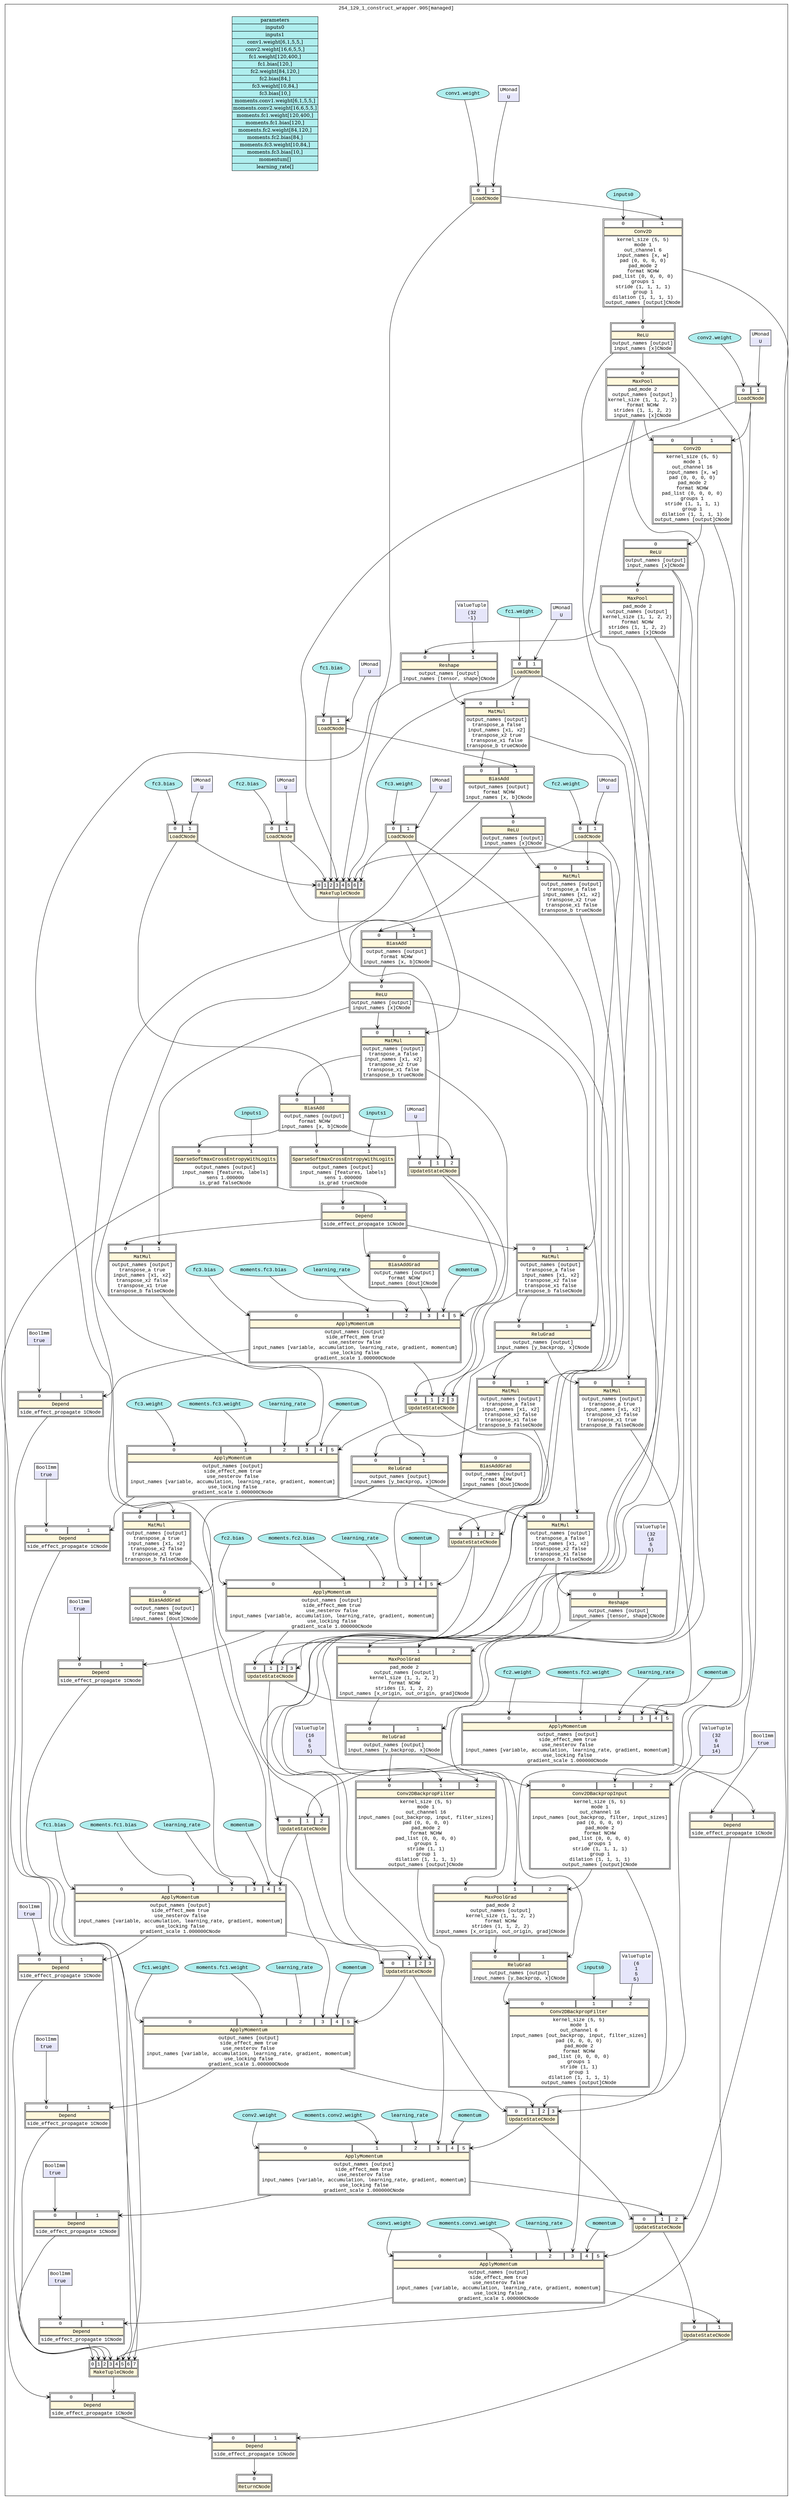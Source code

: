 digraph mindspore {
compound=true
subgraph cluster_0x15996e20620{
id=cluster_0x15996e20620
label="254_129_1_construct_wrapper.905[managed]"
fontname="Courier New"
node0x159970de9b0_0[fontname="Courier New",shape=plaintext,label=<<table port='core'>
<tr><td port='0'>0</td></tr>
<tr><td colspan='1' bgcolor='cornsilk'>ReturnCNode</td></tr>
</table>>,]
node0x159970e1470_0[fontname="Courier New",shape=plaintext,label=<<table port='core'>
<tr><td port='0'>0</td><td port='1'>1</td></tr>
<tr><td colspan='2' bgcolor='cornsilk'>Depend</td></tr>
<tr><td colspan='2'>side_effect_propagate 1CNode</td></tr>
</table>>,]
node0x159970e29d0_0[fontname="Courier New",shape=plaintext,label=<<table port='core'>
<tr><td port='0'>0</td><td port='1'>1</td></tr>
<tr><td colspan='2' bgcolor='cornsilk'>UpdateStateCNode</td></tr>
</table>>,]
node0x159970e2770_0[fontname="Courier New",shape=plaintext,label=<<table port='core'>
<tr><td port='0'>0</td><td port='1'>1</td><td port='2'>2</td><td port='3'>3</td><td port='4'>4</td><td port='5'>5</td></tr>
<tr><td colspan='6' bgcolor='cornsilk'>ApplyMomentum</td></tr>
<tr><td colspan='6'>output_names [output]<br/>side_effect_mem true<br/>use_nesterov false<br/>input_names [variable, accumulation, learning_rate, gradient, momentum]<br/>use_locking false<br/>gradient_scale 1.000000CNode</td></tr>
</table>>,]
node0x159970dba30_0[fontname="Courier New",shape=plaintext,label=<<table port='core'>
<tr><td port='0'>0</td><td port='1'>1</td><td port='2'>2</td></tr>
<tr><td colspan='3' bgcolor='cornsilk'>UpdateStateCNode</td></tr>
</table>>,]
node0x159970e6c50_0[fontname="Courier New",shape=plaintext,label=<<table port='core'>
<tr><td port='0'>0</td><td port='1'>1</td></tr>
<tr><td colspan='2' bgcolor='cornsilk'>Conv2D</td></tr>
<tr><td colspan='2'>kernel_size (5, 5)<br/>mode 1<br/>out_channel 6<br/>input_names [x, w]<br/>pad (0, 0, 0, 0)<br/>pad_mode 2<br/>format NCHW<br/>pad_list (0, 0, 0, 0)<br/>groups 1<br/>stride (1, 1, 1, 1)<br/>group 1<br/>dilation (1, 1, 1, 1)<br/>output_names [output]CNode</td></tr>
</table>>,]
node0x159970e3f30_0[fontname="Courier New",shape=plaintext,label=<<table port='core'>
<tr><td port='0'>0</td><td port='1'>1</td></tr>
<tr><td colspan='2' bgcolor='cornsilk'>LoadCNode</td></tr>
</table>>,]
node0x159970dcad0_0[fontname="Courier New",shape=plaintext,label=<<table port='core'>
<tr><td port='0'>0</td><td port='1'>1</td><td port='2'>2</td><td port='3'>3</td><td port='4'>4</td><td port='5'>5</td></tr>
<tr><td colspan='6' bgcolor='cornsilk'>ApplyMomentum</td></tr>
<tr><td colspan='6'>output_names [output]<br/>side_effect_mem true<br/>use_nesterov false<br/>input_names [variable, accumulation, learning_rate, gradient, momentum]<br/>use_locking false<br/>gradient_scale 1.000000CNode</td></tr>
</table>>,]
node0x159970dc3b0_0[fontname="Courier New",shape=plaintext,label=<<table port='core'>
<tr><td port='0'>0</td><td port='1'>1</td><td port='2'>2</td><td port='3'>3</td></tr>
<tr><td colspan='4' bgcolor='cornsilk'>UpdateStateCNode</td></tr>
</table>>,]
node0x159970e7110_0[fontname="Courier New",shape=plaintext,label=<<table port='core'>
<tr><td port='0'>0</td><td port='1'>1</td><td port='2'>2</td></tr>
<tr><td colspan='3' bgcolor='cornsilk'>Conv2DBackpropInput</td></tr>
<tr><td colspan='3'>kernel_size (5, 5)<br/>mode 1<br/>out_channel 16<br/>input_names [out_backprop, filter, input_sizes]<br/>pad (0, 0, 0, 0)<br/>pad_mode 2<br/>format NCHW<br/>pad_list (0, 0, 0, 0)<br/>groups 1<br/>stride (1, 1, 1, 1)<br/>group 1<br/>dilation (1, 1, 1, 1)<br/>output_names [output]CNode</td></tr>
</table>>,]
node0x159970e3cd0_0[fontname="Courier New",shape=plaintext,label=<<table port='core'>
<tr><td port='0'>0</td><td port='1'>1</td></tr>
<tr><td colspan='2' bgcolor='cornsilk'>LoadCNode</td></tr>
</table>>,]
node0x159970eb5f0_0[fontname="Courier New",shape=plaintext,label=<<table port='core'>
<tr><td port='0'>0</td><td port='1'>1</td></tr>
<tr><td colspan='2' bgcolor='cornsilk'>ReluGrad</td></tr>
<tr><td colspan='2'>output_names [output]<br/>input_names [y_backprop, x]CNode</td></tr>
</table>>,]
node0x159970e9250_0[fontname="Courier New",shape=plaintext,label=<<table port='core'>
<tr><td port='0'>0</td></tr>
<tr><td colspan='1' bgcolor='cornsilk'>ReLU</td></tr>
<tr><td colspan='1'>output_names [output]<br/>input_names [x]CNode</td></tr>
</table>>,]
node0x159970eb130_0[fontname="Courier New",shape=plaintext,label=<<table port='core'>
<tr><td port='0'>0</td><td port='1'>1</td></tr>
<tr><td colspan='2' bgcolor='cornsilk'>Conv2D</td></tr>
<tr><td colspan='2'>kernel_size (5, 5)<br/>mode 1<br/>out_channel 16<br/>input_names [x, w]<br/>pad (0, 0, 0, 0)<br/>pad_mode 2<br/>format NCHW<br/>pad_list (0, 0, 0, 0)<br/>groups 1<br/>stride (1, 1, 1, 1)<br/>group 1<br/>dilation (1, 1, 1, 1)<br/>output_names [output]CNode</td></tr>
</table>>,]
node0x159970e9bd0_0[fontname="Courier New",shape=plaintext,label=<<table port='core'>
<tr><td port='0'>0</td></tr>
<tr><td colspan='1' bgcolor='cornsilk'>MaxPool</td></tr>
<tr><td colspan='1'>pad_mode 2<br/>output_names [output]<br/>kernel_size (1, 1, 2, 2)<br/>format NCHW<br/>strides (1, 1, 2, 2)<br/>input_names [x]CNode</td></tr>
</table>>,]
node0x159970e8d90_0[fontname="Courier New",shape=plaintext,label=<<table port='core'>
<tr><td port='0'>0</td></tr>
<tr><td colspan='1' bgcolor='cornsilk'>ReLU</td></tr>
<tr><td colspan='1'>output_names [output]<br/>input_names [x]CNode</td></tr>
</table>>,]
node0x159970e7f50_0[fontname="Courier New",shape=plaintext,label=<<table port='core'>
<tr><td port='0'>0</td><td port='1'>1</td><td port='2'>2</td></tr>
<tr><td colspan='3' bgcolor='cornsilk'>MaxPoolGrad</td></tr>
<tr><td colspan='3'>pad_mode 2<br/>output_names [output]<br/>kernel_size (1, 1, 2, 2)<br/>format NCHW<br/>strides (1, 1, 2, 2)<br/>input_names [x_origin, out_origin, grad]CNode</td></tr>
</table>>,]
node0x159970e8670_0[fontname="Courier New",shape=plaintext,label=<<table port='core'>
<tr><td port='0'>0</td><td port='1'>1</td></tr>
<tr><td colspan='2' bgcolor='cornsilk'>Reshape</td></tr>
<tr><td colspan='2'>output_names [output]<br/>input_names [tensor, shape]CNode</td></tr>
</table>>,]
node0x159970e7a90_0[fontname="Courier New",shape=plaintext,label=<<table port='core'>
<tr><td port='0'>0</td><td port='1'>1</td></tr>
<tr><td colspan='2' bgcolor='cornsilk'>MatMul</td></tr>
<tr><td colspan='2'>output_names [output]<br/>transpose_a false<br/>input_names [x1, x2]<br/>transpose_x2 false<br/>transpose_x1 false<br/>transpose_b falseCNode</td></tr>
</table>>,]
node0x159970e3a70_0[fontname="Courier New",shape=plaintext,label=<<table port='core'>
<tr><td port='0'>0</td><td port='1'>1</td></tr>
<tr><td colspan='2' bgcolor='cornsilk'>LoadCNode</td></tr>
</table>>,]
node0x159970e7830_0[fontname="Courier New",shape=plaintext,label=<<table port='core'>
<tr><td port='0'>0</td><td port='1'>1</td></tr>
<tr><td colspan='2' bgcolor='cornsilk'>ReluGrad</td></tr>
<tr><td colspan='2'>output_names [output]<br/>input_names [y_backprop, x]CNode</td></tr>
</table>>,]
node0x159970e8410_0[fontname="Courier New",shape=plaintext,label=<<table port='core'>
<tr><td port='0'>0</td></tr>
<tr><td colspan='1' bgcolor='cornsilk'>ReLU</td></tr>
<tr><td colspan='1'>output_names [output]<br/>input_names [x]CNode</td></tr>
</table>>,]
node0x159970e4190_0[fontname="Courier New",shape=plaintext,label=<<table port='core'>
<tr><td port='0'>0</td><td port='1'>1</td></tr>
<tr><td colspan='2' bgcolor='cornsilk'>BiasAdd</td></tr>
<tr><td colspan='2'>output_names [output]<br/>format NCHW<br/>input_names [x, b]CNode</td></tr>
</table>>,]
node0x159970df0d0_0[fontname="Courier New",shape=plaintext,label=<<table port='core'>
<tr><td port='0'>0</td><td port='1'>1</td></tr>
<tr><td colspan='2' bgcolor='cornsilk'>LoadCNode</td></tr>
</table>>,]
node0x159970eaed0_0[fontname="Courier New",shape=plaintext,label=<<table port='core'>
<tr><td port='0'>0</td><td port='1'>1</td></tr>
<tr><td colspan='2' bgcolor='cornsilk'>MatMul</td></tr>
<tr><td colspan='2'>output_names [output]<br/>transpose_a false<br/>input_names [x1, x2]<br/>transpose_x2 true<br/>transpose_x1 false<br/>transpose_b trueCNode</td></tr>
</table>>,]
node0x159970e7370_0[fontname="Courier New",shape=plaintext,label=<<table port='core'>
<tr><td port='0'>0</td><td port='1'>1</td></tr>
<tr><td colspan='2' bgcolor='cornsilk'>Reshape</td></tr>
<tr><td colspan='2'>output_names [output]<br/>input_names [tensor, shape]CNode</td></tr>
</table>>,]
node0x159970e5bb0_0[fontname="Courier New",shape=plaintext,label=<<table port='core'>
<tr><td port='0'>0</td></tr>
<tr><td colspan='1' bgcolor='cornsilk'>MaxPool</td></tr>
<tr><td colspan='1'>pad_mode 2<br/>output_names [output]<br/>kernel_size (1, 1, 2, 2)<br/>format NCHW<br/>strides (1, 1, 2, 2)<br/>input_names [x]CNode</td></tr>
</table>>,]
node0x159970e6eb0_0[fontname="Courier New",shape=plaintext,label=<<table port='core'>
<tr><td port='0'>0</td><td port='1'>1</td></tr>
<tr><td colspan='2' bgcolor='cornsilk'>MatMul</td></tr>
<tr><td colspan='2'>output_names [output]<br/>transpose_a false<br/>input_names [x1, x2]<br/>transpose_x2 false<br/>transpose_x1 false<br/>transpose_b falseCNode</td></tr>
</table>>,]
node0x159970db7d0_0[fontname="Courier New",shape=plaintext,label=<<table port='core'>
<tr><td port='0'>0</td><td port='1'>1</td></tr>
<tr><td colspan='2' bgcolor='cornsilk'>LoadCNode</td></tr>
</table>>,]
node0x159970e94b0_0[fontname="Courier New",shape=plaintext,label=<<table port='core'>
<tr><td port='0'>0</td><td port='1'>1</td></tr>
<tr><td colspan='2' bgcolor='cornsilk'>ReluGrad</td></tr>
<tr><td colspan='2'>output_names [output]<br/>input_names [y_backprop, x]CNode</td></tr>
</table>>,]
node0x159970ea7b0_0[fontname="Courier New",shape=plaintext,label=<<table port='core'>
<tr><td port='0'>0</td></tr>
<tr><td colspan='1' bgcolor='cornsilk'>ReLU</td></tr>
<tr><td colspan='1'>output_names [output]<br/>input_names [x]CNode</td></tr>
</table>>,]
node0x159970e9710_0[fontname="Courier New",shape=plaintext,label=<<table port='core'>
<tr><td port='0'>0</td><td port='1'>1</td></tr>
<tr><td colspan='2' bgcolor='cornsilk'>BiasAdd</td></tr>
<tr><td colspan='2'>output_names [output]<br/>format NCHW<br/>input_names [x, b]CNode</td></tr>
</table>>,]
node0x159970e1930_0[fontname="Courier New",shape=plaintext,label=<<table port='core'>
<tr><td port='0'>0</td><td port='1'>1</td></tr>
<tr><td colspan='2' bgcolor='cornsilk'>LoadCNode</td></tr>
</table>>,]
node0x159970e9970_0[fontname="Courier New",shape=plaintext,label=<<table port='core'>
<tr><td port='0'>0</td><td port='1'>1</td></tr>
<tr><td colspan='2' bgcolor='cornsilk'>MatMul</td></tr>
<tr><td colspan='2'>output_names [output]<br/>transpose_a false<br/>input_names [x1, x2]<br/>transpose_x2 true<br/>transpose_x1 false<br/>transpose_b trueCNode</td></tr>
</table>>,]
node0x159970e7cf0_0[fontname="Courier New",shape=plaintext,label=<<table port='core'>
<tr><td port='0'>0</td><td port='1'>1</td></tr>
<tr><td colspan='2' bgcolor='cornsilk'>MatMul</td></tr>
<tr><td colspan='2'>output_names [output]<br/>transpose_a false<br/>input_names [x1, x2]<br/>transpose_x2 false<br/>transpose_x1 false<br/>transpose_b falseCNode</td></tr>
</table>>,]
node0x159970dd6b0_0[fontname="Courier New",shape=plaintext,label=<<table port='core'>
<tr><td port='0'>0</td><td port='1'>1</td></tr>
<tr><td colspan='2' bgcolor='cornsilk'>LoadCNode</td></tr>
</table>>,]
node0x159970ebab0_0[fontname="Courier New",shape=plaintext,label=<<table port='core'>
<tr><td port='0'>0</td><td port='1'>1</td></tr>
<tr><td colspan='2' bgcolor='cornsilk'>Depend</td></tr>
<tr><td colspan='2'>side_effect_propagate 1CNode</td></tr>
</table>>,]
node0x159970e16d0_0[fontname="Courier New",shape=plaintext,label=<<table port='core'>
<tr><td port='0'>0</td><td port='1'>1</td></tr>
<tr><td colspan='2' bgcolor='cornsilk'>SparseSoftmaxCrossEntropyWithLogits</td></tr>
<tr><td colspan='2'>output_names [output]<br/>input_names [features, labels]<br/>sens 1.000000<br/>is_grad falseCNode</td></tr>
</table>>,]
node0x159970e43f0_0[fontname="Courier New",shape=plaintext,label=<<table port='core'>
<tr><td port='0'>0</td><td port='1'>1</td></tr>
<tr><td colspan='2' bgcolor='cornsilk'>BiasAdd</td></tr>
<tr><td colspan='2'>output_names [output]<br/>format NCHW<br/>input_names [x, b]CNode</td></tr>
</table>>,]
node0x159970e1b90_0[fontname="Courier New",shape=plaintext,label=<<table port='core'>
<tr><td port='0'>0</td><td port='1'>1</td></tr>
<tr><td colspan='2' bgcolor='cornsilk'>LoadCNode</td></tr>
</table>>,]
node0x159970e4650_0[fontname="Courier New",shape=plaintext,label=<<table port='core'>
<tr><td port='0'>0</td><td port='1'>1</td></tr>
<tr><td colspan='2' bgcolor='cornsilk'>MatMul</td></tr>
<tr><td colspan='2'>output_names [output]<br/>transpose_a false<br/>input_names [x1, x2]<br/>transpose_x2 true<br/>transpose_x1 false<br/>transpose_b trueCNode</td></tr>
</table>>,]
node0x159970e8b30_0[fontname="Courier New",shape=plaintext,label=<<table port='core'>
<tr><td port='0'>0</td><td port='1'>1</td></tr>
<tr><td colspan='2' bgcolor='cornsilk'>SparseSoftmaxCrossEntropyWithLogits</td></tr>
<tr><td colspan='2'>output_names [output]<br/>input_names [features, labels]<br/>sens 1.000000<br/>is_grad trueCNode</td></tr>
</table>>,]
node0x159970e1df0_0[fontname="Courier New",shape=plaintext,label=<<table port='core'>
<tr><td port='0'>0</td><td port='1'>1</td><td port='2'>2</td><td port='3'>3</td><td port='4'>4</td><td port='5'>5</td></tr>
<tr><td colspan='6' bgcolor='cornsilk'>ApplyMomentum</td></tr>
<tr><td colspan='6'>output_names [output]<br/>side_effect_mem true<br/>use_nesterov false<br/>input_names [variable, accumulation, learning_rate, gradient, momentum]<br/>use_locking false<br/>gradient_scale 1.000000CNode</td></tr>
</table>>,]
node0x159970e03d0_0[fontname="Courier New",shape=plaintext,label=<<table port='core'>
<tr><td port='0'>0</td><td port='1'>1</td><td port='2'>2</td><td port='3'>3</td></tr>
<tr><td colspan='4' bgcolor='cornsilk'>UpdateStateCNode</td></tr>
</table>>,]
node0x159970e2c30_0[fontname="Courier New",shape=plaintext,label=<<table port='core'>
<tr><td port='0'>0</td><td port='1'>1</td><td port='2'>2</td><td port='3'>3</td><td port='4'>4</td><td port='5'>5</td></tr>
<tr><td colspan='6' bgcolor='cornsilk'>ApplyMomentum</td></tr>
<tr><td colspan='6'>output_names [output]<br/>side_effect_mem true<br/>use_nesterov false<br/>input_names [variable, accumulation, learning_rate, gradient, momentum]<br/>use_locking false<br/>gradient_scale 1.000000CNode</td></tr>
</table>>,]
node0x159970de4f0_0[fontname="Courier New",shape=plaintext,label=<<table port='core'>
<tr><td port='0'>0</td><td port='1'>1</td><td port='2'>2</td></tr>
<tr><td colspan='3' bgcolor='cornsilk'>UpdateStateCNode</td></tr>
</table>>,]
node0x159970dcf90_0[fontname="Courier New",shape=plaintext,label=<<table port='core'>
<tr><td port='0'>0</td><td port='1'>1</td><td port='2'>2</td><td port='3'>3</td><td port='4'>4</td><td port='5'>5</td></tr>
<tr><td colspan='6' bgcolor='cornsilk'>ApplyMomentum</td></tr>
<tr><td colspan='6'>output_names [output]<br/>side_effect_mem true<br/>use_nesterov false<br/>input_names [variable, accumulation, learning_rate, gradient, momentum]<br/>use_locking false<br/>gradient_scale 1.000000CNode</td></tr>
</table>>,]
node0x159970e0630_0[fontname="Courier New",shape=plaintext,label=<<table port='core'>
<tr><td port='0'>0</td><td port='1'>1</td><td port='2'>2</td><td port='3'>3</td></tr>
<tr><td colspan='4' bgcolor='cornsilk'>UpdateStateCNode</td></tr>
</table>>,]
node0x159970de290_0[fontname="Courier New",shape=plaintext,label=<<table port='core'>
<tr><td port='0'>0</td><td port='1'>1</td><td port='2'>2</td><td port='3'>3</td><td port='4'>4</td><td port='5'>5</td></tr>
<tr><td colspan='6' bgcolor='cornsilk'>ApplyMomentum</td></tr>
<tr><td colspan='6'>output_names [output]<br/>side_effect_mem true<br/>use_nesterov false<br/>input_names [variable, accumulation, learning_rate, gradient, momentum]<br/>use_locking false<br/>gradient_scale 1.000000CNode</td></tr>
</table>>,]
node0x159970dec10_0[fontname="Courier New",shape=plaintext,label=<<table port='core'>
<tr><td port='0'>0</td><td port='1'>1</td><td port='2'>2</td></tr>
<tr><td colspan='3' bgcolor='cornsilk'>UpdateStateCNode</td></tr>
</table>>,]
node0x159970e0af0_0[fontname="Courier New",shape=plaintext,label=<<table port='core'>
<tr><td port='0'>0</td><td port='1'>1</td><td port='2'>2</td><td port='3'>3</td><td port='4'>4</td><td port='5'>5</td></tr>
<tr><td colspan='6' bgcolor='cornsilk'>ApplyMomentum</td></tr>
<tr><td colspan='6'>output_names [output]<br/>side_effect_mem true<br/>use_nesterov false<br/>input_names [variable, accumulation, learning_rate, gradient, momentum]<br/>use_locking false<br/>gradient_scale 1.000000CNode</td></tr>
</table>>,]
node0x159970dbef0_0[fontname="Courier New",shape=plaintext,label=<<table port='core'>
<tr><td port='0'>0</td><td port='1'>1</td><td port='2'>2</td><td port='3'>3</td></tr>
<tr><td colspan='4' bgcolor='cornsilk'>UpdateStateCNode</td></tr>
</table>>,]
node0x159970db0b0_0[fontname="Courier New",shape=plaintext,label=<<table port='core'>
<tr><td port='0'>0</td><td port='1'>1</td><td port='2'>2</td><td port='3'>3</td><td port='4'>4</td><td port='5'>5</td></tr>
<tr><td colspan='6' bgcolor='cornsilk'>ApplyMomentum</td></tr>
<tr><td colspan='6'>output_names [output]<br/>side_effect_mem true<br/>use_nesterov false<br/>input_names [variable, accumulation, learning_rate, gradient, momentum]<br/>use_locking false<br/>gradient_scale 1.000000CNode</td></tr>
</table>>,]
node0x159970e4b10_0[fontname="Courier New",shape=plaintext,label=<<table port='core'>
<tr><td port='0'>0</td><td port='1'>1</td><td port='2'>2</td></tr>
<tr><td colspan='3' bgcolor='cornsilk'>UpdateStateCNode</td></tr>
</table>>,]
node0x159970e4d70_0[fontname="Courier New",shape=plaintext,label=<<table port='core'>
<tr><td port='0'>0</td><td port='1'>1</td><td port='2'>2</td><td port='3'>3</td><td port='4'>4</td><td port='5'>5</td><td port='6'>6</td><td port='7'>7</td></tr>
<tr><td colspan='8' bgcolor='cornsilk'>MakeTupleCNode</td></tr>
</table>>,]
node0x159970db570_0[fontname="Courier New",shape=plaintext,label=<<table port='core'>
<tr><td port='0'>0</td></tr>
<tr><td colspan='1' bgcolor='cornsilk'>BiasAddGrad</td></tr>
<tr><td colspan='1'>output_names [output]<br/>format NCHW<br/>input_names [dout]CNode</td></tr>
</table>>,]
node0x159970ebf70_0[fontname="Courier New",shape=plaintext,label=<<table port='core'>
<tr><td port='0'>0</td><td port='1'>1</td></tr>
<tr><td colspan='2' bgcolor='cornsilk'>MatMul</td></tr>
<tr><td colspan='2'>output_names [output]<br/>transpose_a true<br/>input_names [x1, x2]<br/>transpose_x2 false<br/>transpose_x1 true<br/>transpose_b falseCNode</td></tr>
</table>>,]
node0x159970dfa50_0[fontname="Courier New",shape=plaintext,label=<<table port='core'>
<tr><td port='0'>0</td></tr>
<tr><td colspan='1' bgcolor='cornsilk'>BiasAddGrad</td></tr>
<tr><td colspan='1'>output_names [output]<br/>format NCHW<br/>input_names [dout]CNode</td></tr>
</table>>,]
node0x159970e6530_0[fontname="Courier New",shape=plaintext,label=<<table port='core'>
<tr><td port='0'>0</td><td port='1'>1</td></tr>
<tr><td colspan='2' bgcolor='cornsilk'>MatMul</td></tr>
<tr><td colspan='2'>output_names [output]<br/>transpose_a true<br/>input_names [x1, x2]<br/>transpose_x2 false<br/>transpose_x1 true<br/>transpose_b falseCNode</td></tr>
</table>>,]
node0x159970db310_0[fontname="Courier New",shape=plaintext,label=<<table port='core'>
<tr><td port='0'>0</td></tr>
<tr><td colspan='1' bgcolor='cornsilk'>BiasAddGrad</td></tr>
<tr><td colspan='1'>output_names [output]<br/>format NCHW<br/>input_names [dout]CNode</td></tr>
</table>>,]
node0x159970eb850_0[fontname="Courier New",shape=plaintext,label=<<table port='core'>
<tr><td port='0'>0</td><td port='1'>1</td></tr>
<tr><td colspan='2' bgcolor='cornsilk'>MatMul</td></tr>
<tr><td colspan='2'>output_names [output]<br/>transpose_a true<br/>input_names [x1, x2]<br/>transpose_x2 false<br/>transpose_x1 true<br/>transpose_b falseCNode</td></tr>
</table>>,]
node0x159970eaa10_0[fontname="Courier New",shape=plaintext,label=<<table port='core'>
<tr><td port='0'>0</td><td port='1'>1</td><td port='2'>2</td></tr>
<tr><td colspan='3' bgcolor='cornsilk'>Conv2DBackpropFilter</td></tr>
<tr><td colspan='3'>kernel_size (5, 5)<br/>mode 1<br/>out_channel 16<br/>input_names [out_backprop, input, filter_sizes]<br/>pad (0, 0, 0, 0)<br/>pad_mode 2<br/>format NCHW<br/>pad_list (0, 0, 0, 0)<br/>groups 1<br/>stride (1, 1)<br/>group 1<br/>dilation (1, 1, 1, 1)<br/>output_names [output]CNode</td></tr>
</table>>,]
node0x159970ec1d0_0[fontname="Courier New",shape=plaintext,label=<<table port='core'>
<tr><td port='0'>0</td><td port='1'>1</td><td port='2'>2</td></tr>
<tr><td colspan='3' bgcolor='cornsilk'>Conv2DBackpropFilter</td></tr>
<tr><td colspan='3'>kernel_size (5, 5)<br/>mode 1<br/>out_channel 6<br/>input_names [out_backprop, input, filter_sizes]<br/>pad (0, 0, 0, 0)<br/>pad_mode 2<br/>format NCHW<br/>pad_list (0, 0, 0, 0)<br/>groups 1<br/>stride (1, 1)<br/>group 1<br/>dilation (1, 1, 1, 1)<br/>output_names [output]CNode</td></tr>
</table>>,]
node0x159970ea090_0[fontname="Courier New",shape=plaintext,label=<<table port='core'>
<tr><td port='0'>0</td><td port='1'>1</td></tr>
<tr><td colspan='2' bgcolor='cornsilk'>ReluGrad</td></tr>
<tr><td colspan='2'>output_names [output]<br/>input_names [y_backprop, x]CNode</td></tr>
</table>>,]
node0x159970eb390_0[fontname="Courier New",shape=plaintext,label=<<table port='core'>
<tr><td port='0'>0</td><td port='1'>1</td><td port='2'>2</td></tr>
<tr><td colspan='3' bgcolor='cornsilk'>MaxPoolGrad</td></tr>
<tr><td colspan='3'>pad_mode 2<br/>output_names [output]<br/>kernel_size (1, 1, 2, 2)<br/>format NCHW<br/>strides (1, 1, 2, 2)<br/>input_names [x_origin, out_origin, grad]CNode</td></tr>
</table>>,]
node0x159970dd1f0_0[fontname="Courier New",shape=plaintext,label=<<table port='core'>
<tr><td port='0'>0</td><td port='1'>1</td></tr>
<tr><td colspan='2' bgcolor='cornsilk'>Depend</td></tr>
<tr><td colspan='2'>side_effect_propagate 1CNode</td></tr>
</table>>,]
node0x159970dc610_0[fontname="Courier New",shape=plaintext,label=<<table port='core'>
<tr><td port='0'>0</td><td port='1'>1</td><td port='2'>2</td><td port='3'>3</td><td port='4'>4</td><td port='5'>5</td><td port='6'>6</td><td port='7'>7</td></tr>
<tr><td colspan='8' bgcolor='cornsilk'>MakeTupleCNode</td></tr>
</table>>,]
node0x159970dcd30_0[fontname="Courier New",shape=plaintext,label=<<table port='core'>
<tr><td port='0'>0</td><td port='1'>1</td></tr>
<tr><td colspan='2' bgcolor='cornsilk'>Depend</td></tr>
<tr><td colspan='2'>side_effect_propagate 1CNode</td></tr>
</table>>,]
node0x159970e0d50_0[fontname="Courier New",shape=plaintext,label=<<table port='core'>
<tr><td port='0'>0</td><td port='1'>1</td></tr>
<tr><td colspan='2' bgcolor='cornsilk'>Depend</td></tr>
<tr><td colspan='2'>side_effect_propagate 1CNode</td></tr>
</table>>,]
node0x159970dd450_0[fontname="Courier New",shape=plaintext,label=<<table port='core'>
<tr><td port='0'>0</td><td port='1'>1</td></tr>
<tr><td colspan='2' bgcolor='cornsilk'>Depend</td></tr>
<tr><td colspan='2'>side_effect_propagate 1CNode</td></tr>
</table>>,]
node0x159970de750_0[fontname="Courier New",shape=plaintext,label=<<table port='core'>
<tr><td port='0'>0</td><td port='1'>1</td></tr>
<tr><td colspan='2' bgcolor='cornsilk'>Depend</td></tr>
<tr><td colspan='2'>side_effect_propagate 1CNode</td></tr>
</table>>,]
node0x159970df7f0_0[fontname="Courier New",shape=plaintext,label=<<table port='core'>
<tr><td port='0'>0</td><td port='1'>1</td></tr>
<tr><td colspan='2' bgcolor='cornsilk'>Depend</td></tr>
<tr><td colspan='2'>side_effect_propagate 1CNode</td></tr>
</table>>,]
node0x159970dee70_0[fontname="Courier New",shape=plaintext,label=<<table port='core'>
<tr><td port='0'>0</td><td port='1'>1</td></tr>
<tr><td colspan='2' bgcolor='cornsilk'>Depend</td></tr>
<tr><td colspan='2'>side_effect_propagate 1CNode</td></tr>
</table>>,]
node0x159970e0fb0_0[fontname="Courier New",shape=plaintext,label=<<table port='core'>
<tr><td port='0'>0</td><td port='1'>1</td></tr>
<tr><td colspan='2' bgcolor='cornsilk'>Depend</td></tr>
<tr><td colspan='2'>side_effect_propagate 1CNode</td></tr>
</table>>,]
node0x159970e30f0_0[fontname="Courier New",shape=plaintext,label=<<table port='core'>
<tr><td port='0'>0</td><td port='1'>1</td></tr>
<tr><td colspan='2' bgcolor='cornsilk'>Depend</td></tr>
<tr><td colspan='2'>side_effect_propagate 1CNode</td></tr>
</table>>,]
node0x15996ebe290_4[fontname="Courier New",shape=ellipse,label="conv1.weight",style=filled,fillcolor=paleturquoise,]
node0x15996ebca30_5[fontname="Courier New",shape=ellipse,label="moments.conv1.weight",style=filled,fillcolor=paleturquoise,]
node0x15996ec4270_6[fontname="Courier New",shape=ellipse,label="learning_rate",style=filled,fillcolor=paleturquoise,]
node0x15996ec6150_7[fontname="Courier New",shape=ellipse,label="momentum",style=filled,fillcolor=paleturquoise,]
node0x15996ec11b0_10[fontname="Courier New",shape=ellipse,label="inputs0",style=filled,fillcolor=paleturquoise,]
node0x15996ebe290_12[fontname="Courier New",shape=ellipse,label="conv1.weight",style=filled,fillcolor=paleturquoise,]
node0x1599697d960_13[fontname="Courier New",shape=plaintext,label=<<table port='core' cellborder='0' cellspacing='2' bgcolor='lavender'><tr><td bgcolor='white'>UMonad</td></tr><tr><td>U</td></tr></table>>,]
node0x15996ec26d0_15[fontname="Courier New",shape=ellipse,label="conv2.weight",style=filled,fillcolor=paleturquoise,]
node0x15996ec8030_16[fontname="Courier New",shape=ellipse,label="moments.conv2.weight",style=filled,fillcolor=paleturquoise,]
node0x15996ec4270_17[fontname="Courier New",shape=ellipse,label="learning_rate",style=filled,fillcolor=paleturquoise,]
node0x15996ec6150_18[fontname="Courier New",shape=ellipse,label="momentum",style=filled,fillcolor=paleturquoise,]
node0x159970115f0_21[fontname="Courier New",shape=plaintext,label=<<table port='core' cellborder='0' cellspacing='2' bgcolor='lavender'><tr><td bgcolor='white'>ValueTuple</td></tr><tr><td>(32<br/>6<br/>14<br/>14)</td></tr></table>>,]
node0x15996ec26d0_23[fontname="Courier New",shape=ellipse,label="conv2.weight",style=filled,fillcolor=paleturquoise,]
node0x1599697d960_24[fontname="Courier New",shape=plaintext,label=<<table port='core' cellborder='0' cellspacing='2' bgcolor='lavender'><tr><td bgcolor='white'>UMonad</td></tr><tr><td>U</td></tr></table>>,]
node0x15997013b10_32[fontname="Courier New",shape=plaintext,label=<<table port='core' cellborder='0' cellspacing='2' bgcolor='lavender'><tr><td bgcolor='white'>ValueTuple</td></tr><tr><td>(32<br/>16<br/>5<br/>5)</td></tr></table>>,]
node0x15996ec2bb0_35[fontname="Courier New",shape=ellipse,label="fc1.weight",style=filled,fillcolor=paleturquoise,]
node0x1599697d960_36[fontname="Courier New",shape=plaintext,label=<<table port='core' cellborder='0' cellspacing='2' bgcolor='lavender'><tr><td bgcolor='white'>UMonad</td></tr><tr><td>U</td></tr></table>>,]
node0x15996ec2d50_41[fontname="Courier New",shape=ellipse,label="fc1.bias",style=filled,fillcolor=paleturquoise,]
node0x1599697d960_42[fontname="Courier New",shape=plaintext,label=<<table port='core' cellborder='0' cellspacing='2' bgcolor='lavender'><tr><td bgcolor='white'>UMonad</td></tr><tr><td>U</td></tr></table>>,]
node0x1599700ff70_45[fontname="Courier New",shape=plaintext,label=<<table port='core' cellborder='0' cellspacing='2' bgcolor='lavender'><tr><td bgcolor='white'>ValueTuple</td></tr><tr><td>(32<br/>-1)</td></tr></table>>,]
node0x15996ebedf0_49[fontname="Courier New",shape=ellipse,label="fc2.weight",style=filled,fillcolor=paleturquoise,]
node0x1599697d960_50[fontname="Courier New",shape=plaintext,label=<<table port='core' cellborder='0' cellspacing='2' bgcolor='lavender'><tr><td bgcolor='white'>UMonad</td></tr><tr><td>U</td></tr></table>>,]
node0x15996ebf2d0_55[fontname="Courier New",shape=ellipse,label="fc2.bias",style=filled,fillcolor=paleturquoise,]
node0x1599697d960_56[fontname="Courier New",shape=plaintext,label=<<table port='core' cellborder='0' cellspacing='2' bgcolor='lavender'><tr><td bgcolor='white'>UMonad</td></tr><tr><td>U</td></tr></table>>,]
node0x15996ebd0b0_60[fontname="Courier New",shape=ellipse,label="fc3.weight",style=filled,fillcolor=paleturquoise,]
node0x1599697d960_61[fontname="Courier New",shape=plaintext,label=<<table port='core' cellborder='0' cellspacing='2' bgcolor='lavender'><tr><td bgcolor='white'>UMonad</td></tr><tr><td>U</td></tr></table>>,]
node0x15996ebeab0_64[fontname="Courier New",shape=ellipse,label="inputs1",style=filled,fillcolor=paleturquoise,]
node0x15996ebc890_67[fontname="Courier New",shape=ellipse,label="fc3.bias",style=filled,fillcolor=paleturquoise,]
node0x1599697d960_68[fontname="Courier New",shape=plaintext,label=<<table port='core' cellborder='0' cellspacing='2' bgcolor='lavender'><tr><td bgcolor='white'>UMonad</td></tr><tr><td>U</td></tr></table>>,]
node0x15996ebeab0_71[fontname="Courier New",shape=ellipse,label="inputs1",style=filled,fillcolor=paleturquoise,]
node0x15996ec2bb0_73[fontname="Courier New",shape=ellipse,label="fc1.weight",style=filled,fillcolor=paleturquoise,]
node0x15996ec79b0_74[fontname="Courier New",shape=ellipse,label="moments.fc1.weight",style=filled,fillcolor=paleturquoise,]
node0x15996ec4270_75[fontname="Courier New",shape=ellipse,label="learning_rate",style=filled,fillcolor=paleturquoise,]
node0x15996ec6150_76[fontname="Courier New",shape=ellipse,label="momentum",style=filled,fillcolor=paleturquoise,]
node0x15996ec2d50_79[fontname="Courier New",shape=ellipse,label="fc1.bias",style=filled,fillcolor=paleturquoise,]
node0x15996ec81d0_80[fontname="Courier New",shape=ellipse,label="moments.fc1.bias",style=filled,fillcolor=paleturquoise,]
node0x15996ec4270_81[fontname="Courier New",shape=ellipse,label="learning_rate",style=filled,fillcolor=paleturquoise,]
node0x15996ec6150_82[fontname="Courier New",shape=ellipse,label="momentum",style=filled,fillcolor=paleturquoise,]
node0x15996ebedf0_85[fontname="Courier New",shape=ellipse,label="fc2.weight",style=filled,fillcolor=paleturquoise,]
node0x15996ec3d90_86[fontname="Courier New",shape=ellipse,label="moments.fc2.weight",style=filled,fillcolor=paleturquoise,]
node0x15996ec4270_87[fontname="Courier New",shape=ellipse,label="learning_rate",style=filled,fillcolor=paleturquoise,]
node0x15996ec6150_88[fontname="Courier New",shape=ellipse,label="momentum",style=filled,fillcolor=paleturquoise,]
node0x15996ebf2d0_91[fontname="Courier New",shape=ellipse,label="fc2.bias",style=filled,fillcolor=paleturquoise,]
node0x15996ec6b10_92[fontname="Courier New",shape=ellipse,label="moments.fc2.bias",style=filled,fillcolor=paleturquoise,]
node0x15996ec4270_93[fontname="Courier New",shape=ellipse,label="learning_rate",style=filled,fillcolor=paleturquoise,]
node0x15996ec6150_94[fontname="Courier New",shape=ellipse,label="momentum",style=filled,fillcolor=paleturquoise,]
node0x15996ebd0b0_97[fontname="Courier New",shape=ellipse,label="fc3.weight",style=filled,fillcolor=paleturquoise,]
node0x15996ec7330_98[fontname="Courier New",shape=ellipse,label="moments.fc3.weight",style=filled,fillcolor=paleturquoise,]
node0x15996ec4270_99[fontname="Courier New",shape=ellipse,label="learning_rate",style=filled,fillcolor=paleturquoise,]
node0x15996ec6150_100[fontname="Courier New",shape=ellipse,label="momentum",style=filled,fillcolor=paleturquoise,]
node0x15996ebc890_103[fontname="Courier New",shape=ellipse,label="fc3.bias",style=filled,fillcolor=paleturquoise,]
node0x15996ec3230_104[fontname="Courier New",shape=ellipse,label="moments.fc3.bias",style=filled,fillcolor=paleturquoise,]
node0x15996ec4270_105[fontname="Courier New",shape=ellipse,label="learning_rate",style=filled,fillcolor=paleturquoise,]
node0x15996ec6150_106[fontname="Courier New",shape=ellipse,label="momentum",style=filled,fillcolor=paleturquoise,]
node0x1599697d960_108[fontname="Courier New",shape=plaintext,label=<<table port='core' cellborder='0' cellspacing='2' bgcolor='lavender'><tr><td bgcolor='white'>UMonad</td></tr><tr><td>U</td></tr></table>>,]
node0x15997014ad0_117[fontname="Courier New",shape=plaintext,label=<<table port='core' cellborder='0' cellspacing='2' bgcolor='lavender'><tr><td bgcolor='white'>ValueTuple</td></tr><tr><td>(16<br/>6<br/>5<br/>5)</td></tr></table>>,]
node0x15996ec11b0_119[fontname="Courier New",shape=ellipse,label="inputs0",style=filled,fillcolor=paleturquoise,]
node0x15997012490_120[fontname="Courier New",shape=plaintext,label=<<table port='core' cellborder='0' cellspacing='2' bgcolor='lavender'><tr><td bgcolor='white'>ValueTuple</td></tr><tr><td>(6<br/>1<br/>5<br/>5)</td></tr></table>>,]
node0x15997013210_126[fontname="Courier New",shape=plaintext,label=<<table port='core' cellborder='0' cellspacing='2' bgcolor='lavender'><tr><td bgcolor='white'>BoolImm</td></tr><tr><td>true</td></tr></table>>,]
node0x15997013210_128[fontname="Courier New",shape=plaintext,label=<<table port='core' cellborder='0' cellspacing='2' bgcolor='lavender'><tr><td bgcolor='white'>BoolImm</td></tr><tr><td>true</td></tr></table>>,]
node0x15997013210_130[fontname="Courier New",shape=plaintext,label=<<table port='core' cellborder='0' cellspacing='2' bgcolor='lavender'><tr><td bgcolor='white'>BoolImm</td></tr><tr><td>true</td></tr></table>>,]
node0x15997013210_132[fontname="Courier New",shape=plaintext,label=<<table port='core' cellborder='0' cellspacing='2' bgcolor='lavender'><tr><td bgcolor='white'>BoolImm</td></tr><tr><td>true</td></tr></table>>,]
node0x15997013210_134[fontname="Courier New",shape=plaintext,label=<<table port='core' cellborder='0' cellspacing='2' bgcolor='lavender'><tr><td bgcolor='white'>BoolImm</td></tr><tr><td>true</td></tr></table>>,]
node0x15997013210_136[fontname="Courier New",shape=plaintext,label=<<table port='core' cellborder='0' cellspacing='2' bgcolor='lavender'><tr><td bgcolor='white'>BoolImm</td></tr><tr><td>true</td></tr></table>>,]
node0x15997013210_138[fontname="Courier New",shape=plaintext,label=<<table port='core' cellborder='0' cellspacing='2' bgcolor='lavender'><tr><td bgcolor='white'>BoolImm</td></tr><tr><td>true</td></tr></table>>,]
node0x15997013210_140[fontname="Courier New",shape=plaintext,label=<<table port='core' cellborder='0' cellspacing='2' bgcolor='lavender'><tr><td bgcolor='white'>BoolImm</td></tr><tr><td>true</td></tr></table>>,]
parameters_0x15996e20620[shape=plaintext label=<<table bgcolor='paleturquoise' cellspacing='0' cellborder='1' border='0'><tr><td>parameters</td></tr><tr><td>inputs0</td></tr><tr><td>inputs1</td></tr><tr><td>conv1.weight[6,1,5,5,]</td></tr><tr><td>conv2.weight[16,6,5,5,]</td></tr><tr><td>fc1.weight[120,400,]</td></tr><tr><td>fc1.bias[120,]</td></tr><tr><td>fc2.weight[84,120,]</td></tr><tr><td>fc2.bias[84,]</td></tr><tr><td>fc3.weight[10,84,]</td></tr><tr><td>fc3.bias[10,]</td></tr>
<tr><td>moments.conv1.weight[6,1,5,5,]</td></tr><tr><td>moments.conv2.weight[16,6,5,5,]</td></tr><tr><td>moments.fc1.weight[120,400,]</td></tr><tr><td>moments.fc1.bias[120,]</td></tr><tr><td>moments.fc2.weight[84,120,]</td></tr><tr><td>moments.fc2.bias[84,]</td></tr><tr><td>moments.fc3.weight[10,84,]</td></tr><tr><td>moments.fc3.bias[10,]</td></tr><tr><td>momentum[]</td></tr><tr><td>learning_rate[]</td></tr>
</table>>,];}
node0x159970e1470_0:core->node0x159970de9b0_0:0[arrowhead=vee,]
node0x159970dd1f0_0:core->node0x159970e1470_0:0[arrowhead=vee,]
node0x159970e29d0_0:core->node0x159970e1470_0:1[arrowhead=vee,]
node0x159970dba30_0:core->node0x159970e29d0_0:0[arrowhead=vee,]
node0x159970e2770_0:core->node0x159970e29d0_0:1[arrowhead=vee,]
node0x15996ebe290_4->node0x159970e2770_0:0[arrowhead=vee,]
node0x15996ebca30_5->node0x159970e2770_0:1[arrowhead=vee,]
node0x15996ec4270_6->node0x159970e2770_0:2[arrowhead=vee,]
node0x159970ec1d0_0:core->node0x159970e2770_0:3[arrowhead=vee,]
node0x15996ec6150_7->node0x159970e2770_0:4[arrowhead=vee,]
node0x159970dba30_0:core->node0x159970e2770_0:5[arrowhead=vee,]
node0x159970dc3b0_0:core->node0x159970dba30_0:0[arrowhead=vee,]
node0x159970dcad0_0:core->node0x159970dba30_0:1[arrowhead=vee,]
node0x159970e6c50_0:core->node0x159970dba30_0:2[arrowhead=vee,]
node0x15996ec11b0_10->node0x159970e6c50_0:0[arrowhead=vee,]
node0x159970e3f30_0:core->node0x159970e6c50_0:1[arrowhead=vee,]
node0x15996ebe290_12->node0x159970e3f30_0:0[arrowhead=vee,]
node0x1599697d960_13:core->node0x159970e3f30_0:1[arrowhead=vee,]
node0x15996ec26d0_15->node0x159970dcad0_0:0[arrowhead=vee,]
node0x15996ec8030_16->node0x159970dcad0_0:1[arrowhead=vee,]
node0x15996ec4270_17->node0x159970dcad0_0:2[arrowhead=vee,]
node0x159970eaa10_0:core->node0x159970dcad0_0:3[arrowhead=vee,]
node0x15996ec6150_18->node0x159970dcad0_0:4[arrowhead=vee,]
node0x159970dc3b0_0:core->node0x159970dcad0_0:5[arrowhead=vee,]
node0x159970e03d0_0:core->node0x159970dc3b0_0:0[arrowhead=vee,]
node0x159970e1df0_0:core->node0x159970dc3b0_0:1[arrowhead=vee,]
node0x159970eb130_0:core->node0x159970dc3b0_0:2[arrowhead=vee,]
node0x159970e7110_0:core->node0x159970dc3b0_0:3[arrowhead=vee,]
node0x159970eb5f0_0:core->node0x159970e7110_0:0[arrowhead=vee,]
node0x159970e3cd0_0:core->node0x159970e7110_0:1[arrowhead=vee,]
node0x159970115f0_21:core->node0x159970e7110_0:2[arrowhead=vee,]
node0x15996ec26d0_23->node0x159970e3cd0_0:0[arrowhead=vee,]
node0x1599697d960_24:core->node0x159970e3cd0_0:1[arrowhead=vee,]
node0x159970e7f50_0:core->node0x159970eb5f0_0:0[arrowhead=vee,]
node0x159970e9250_0:core->node0x159970eb5f0_0:1[arrowhead=vee,]
node0x159970eb130_0:core->node0x159970e9250_0:0[arrowhead=vee,]
node0x159970e9bd0_0:core->node0x159970eb130_0:0[arrowhead=vee,]
node0x159970e3cd0_0:core->node0x159970eb130_0:1[arrowhead=vee,]
node0x159970e8d90_0:core->node0x159970e9bd0_0:0[arrowhead=vee,]
node0x159970e6c50_0:core->node0x159970e8d90_0:0[arrowhead=vee,]
node0x159970e9250_0:core->node0x159970e7f50_0:0[arrowhead=vee,]
node0x159970e5bb0_0:core->node0x159970e7f50_0:1[arrowhead=vee,]
node0x159970e8670_0:core->node0x159970e7f50_0:2[arrowhead=vee,]
node0x159970e7a90_0:core->node0x159970e8670_0:0[arrowhead=vee,]
node0x15997013b10_32:core->node0x159970e8670_0:1[arrowhead=vee,]
node0x159970e7830_0:core->node0x159970e7a90_0:0[arrowhead=vee,]
node0x159970e3a70_0:core->node0x159970e7a90_0:1[arrowhead=vee,]
node0x15996ec2bb0_35->node0x159970e3a70_0:0[arrowhead=vee,]
node0x1599697d960_36:core->node0x159970e3a70_0:1[arrowhead=vee,]
node0x159970e6eb0_0:core->node0x159970e7830_0:0[arrowhead=vee,]
node0x159970e8410_0:core->node0x159970e7830_0:1[arrowhead=vee,]
node0x159970e4190_0:core->node0x159970e8410_0:0[arrowhead=vee,]
node0x159970eaed0_0:core->node0x159970e4190_0:0[arrowhead=vee,]
node0x159970df0d0_0:core->node0x159970e4190_0:1[arrowhead=vee,]
node0x15996ec2d50_41->node0x159970df0d0_0:0[arrowhead=vee,]
node0x1599697d960_42:core->node0x159970df0d0_0:1[arrowhead=vee,]
node0x159970e7370_0:core->node0x159970eaed0_0:0[arrowhead=vee,]
node0x159970e3a70_0:core->node0x159970eaed0_0:1[arrowhead=vee,]
node0x159970e5bb0_0:core->node0x159970e7370_0:0[arrowhead=vee,]
node0x1599700ff70_45:core->node0x159970e7370_0:1[arrowhead=vee,]
node0x159970e9250_0:core->node0x159970e5bb0_0:0[arrowhead=vee,]
node0x159970e94b0_0:core->node0x159970e6eb0_0:0[arrowhead=vee,]
node0x159970db7d0_0:core->node0x159970e6eb0_0:1[arrowhead=vee,]
node0x15996ebedf0_49->node0x159970db7d0_0:0[arrowhead=vee,]
node0x1599697d960_50:core->node0x159970db7d0_0:1[arrowhead=vee,]
node0x159970e7cf0_0:core->node0x159970e94b0_0:0[arrowhead=vee,]
node0x159970ea7b0_0:core->node0x159970e94b0_0:1[arrowhead=vee,]
node0x159970e9710_0:core->node0x159970ea7b0_0:0[arrowhead=vee,]
node0x159970e9970_0:core->node0x159970e9710_0:0[arrowhead=vee,]
node0x159970e1930_0:core->node0x159970e9710_0:1[arrowhead=vee,]
node0x15996ebf2d0_55->node0x159970e1930_0:0[arrowhead=vee,]
node0x1599697d960_56:core->node0x159970e1930_0:1[arrowhead=vee,]
node0x159970e8410_0:core->node0x159970e9970_0:0[arrowhead=vee,]
node0x159970db7d0_0:core->node0x159970e9970_0:1[arrowhead=vee,]
node0x159970ebab0_0:core->node0x159970e7cf0_0:0[arrowhead=vee,]
node0x159970dd6b0_0:core->node0x159970e7cf0_0:1[arrowhead=vee,]
node0x15996ebd0b0_60->node0x159970dd6b0_0:0[arrowhead=vee,]
node0x1599697d960_61:core->node0x159970dd6b0_0:1[arrowhead=vee,]
node0x159970e8b30_0:core->node0x159970ebab0_0:0[arrowhead=vee,]
node0x159970e16d0_0:core->node0x159970ebab0_0:1[arrowhead=vee,]
node0x159970e43f0_0:core->node0x159970e16d0_0:0[arrowhead=vee,]
node0x15996ebeab0_64->node0x159970e16d0_0:1[arrowhead=vee,]
node0x159970e4650_0:core->node0x159970e43f0_0:0[arrowhead=vee,]
node0x159970e1b90_0:core->node0x159970e43f0_0:1[arrowhead=vee,]
node0x15996ebc890_67->node0x159970e1b90_0:0[arrowhead=vee,]
node0x1599697d960_68:core->node0x159970e1b90_0:1[arrowhead=vee,]
node0x159970ea7b0_0:core->node0x159970e4650_0:0[arrowhead=vee,]
node0x159970dd6b0_0:core->node0x159970e4650_0:1[arrowhead=vee,]
node0x159970e43f0_0:core->node0x159970e8b30_0:0[arrowhead=vee,]
node0x15996ebeab0_71->node0x159970e8b30_0:1[arrowhead=vee,]
node0x15996ec2bb0_73->node0x159970e1df0_0:0[arrowhead=vee,]
node0x15996ec79b0_74->node0x159970e1df0_0:1[arrowhead=vee,]
node0x15996ec4270_75->node0x159970e1df0_0:2[arrowhead=vee,]
node0x159970eb850_0:core->node0x159970e1df0_0:3[arrowhead=vee,]
node0x15996ec6150_76->node0x159970e1df0_0:4[arrowhead=vee,]
node0x159970e03d0_0:core->node0x159970e1df0_0:5[arrowhead=vee,]
node0x159970de4f0_0:core->node0x159970e03d0_0:0[arrowhead=vee,]
node0x159970e2c30_0:core->node0x159970e03d0_0:1[arrowhead=vee,]
node0x159970eaed0_0:core->node0x159970e03d0_0:2[arrowhead=vee,]
node0x159970e7a90_0:core->node0x159970e03d0_0:3[arrowhead=vee,]
node0x15996ec2d50_79->node0x159970e2c30_0:0[arrowhead=vee,]
node0x15996ec81d0_80->node0x159970e2c30_0:1[arrowhead=vee,]
node0x15996ec4270_81->node0x159970e2c30_0:2[arrowhead=vee,]
node0x159970db310_0:core->node0x159970e2c30_0:3[arrowhead=vee,]
node0x15996ec6150_82->node0x159970e2c30_0:4[arrowhead=vee,]
node0x159970de4f0_0:core->node0x159970e2c30_0:5[arrowhead=vee,]
node0x159970e0630_0:core->node0x159970de4f0_0:0[arrowhead=vee,]
node0x159970dcf90_0:core->node0x159970de4f0_0:1[arrowhead=vee,]
node0x159970e4190_0:core->node0x159970de4f0_0:2[arrowhead=vee,]
node0x15996ebedf0_85->node0x159970dcf90_0:0[arrowhead=vee,]
node0x15996ec3d90_86->node0x159970dcf90_0:1[arrowhead=vee,]
node0x15996ec4270_87->node0x159970dcf90_0:2[arrowhead=vee,]
node0x159970e6530_0:core->node0x159970dcf90_0:3[arrowhead=vee,]
node0x15996ec6150_88->node0x159970dcf90_0:4[arrowhead=vee,]
node0x159970e0630_0:core->node0x159970dcf90_0:5[arrowhead=vee,]
node0x159970dec10_0:core->node0x159970e0630_0:0[arrowhead=vee,]
node0x159970de290_0:core->node0x159970e0630_0:1[arrowhead=vee,]
node0x159970e9970_0:core->node0x159970e0630_0:2[arrowhead=vee,]
node0x159970e6eb0_0:core->node0x159970e0630_0:3[arrowhead=vee,]
node0x15996ebf2d0_91->node0x159970de290_0:0[arrowhead=vee,]
node0x15996ec6b10_92->node0x159970de290_0:1[arrowhead=vee,]
node0x15996ec4270_93->node0x159970de290_0:2[arrowhead=vee,]
node0x159970dfa50_0:core->node0x159970de290_0:3[arrowhead=vee,]
node0x15996ec6150_94->node0x159970de290_0:4[arrowhead=vee,]
node0x159970dec10_0:core->node0x159970de290_0:5[arrowhead=vee,]
node0x159970dbef0_0:core->node0x159970dec10_0:0[arrowhead=vee,]
node0x159970e0af0_0:core->node0x159970dec10_0:1[arrowhead=vee,]
node0x159970e9710_0:core->node0x159970dec10_0:2[arrowhead=vee,]
node0x15996ebd0b0_97->node0x159970e0af0_0:0[arrowhead=vee,]
node0x15996ec7330_98->node0x159970e0af0_0:1[arrowhead=vee,]
node0x15996ec4270_99->node0x159970e0af0_0:2[arrowhead=vee,]
node0x159970ebf70_0:core->node0x159970e0af0_0:3[arrowhead=vee,]
node0x15996ec6150_100->node0x159970e0af0_0:4[arrowhead=vee,]
node0x159970dbef0_0:core->node0x159970e0af0_0:5[arrowhead=vee,]
node0x159970e4b10_0:core->node0x159970dbef0_0:0[arrowhead=vee,]
node0x159970db0b0_0:core->node0x159970dbef0_0:1[arrowhead=vee,]
node0x159970e4650_0:core->node0x159970dbef0_0:2[arrowhead=vee,]
node0x159970e7cf0_0:core->node0x159970dbef0_0:3[arrowhead=vee,]
node0x15996ebc890_103->node0x159970db0b0_0:0[arrowhead=vee,]
node0x15996ec3230_104->node0x159970db0b0_0:1[arrowhead=vee,]
node0x15996ec4270_105->node0x159970db0b0_0:2[arrowhead=vee,]
node0x159970db570_0:core->node0x159970db0b0_0:3[arrowhead=vee,]
node0x15996ec6150_106->node0x159970db0b0_0:4[arrowhead=vee,]
node0x159970e4b10_0:core->node0x159970db0b0_0:5[arrowhead=vee,]
node0x1599697d960_108:core->node0x159970e4b10_0:0[arrowhead=vee,]
node0x159970e4d70_0:core->node0x159970e4b10_0:1[arrowhead=vee,]
node0x159970e43f0_0:core->node0x159970e4b10_0:2[arrowhead=vee,]
node0x159970e1b90_0:core->node0x159970e4d70_0:0[arrowhead=vee,]
node0x159970e1930_0:core->node0x159970e4d70_0:1[arrowhead=vee,]
node0x159970df0d0_0:core->node0x159970e4d70_0:2[arrowhead=vee,]
node0x159970e3cd0_0:core->node0x159970e4d70_0:3[arrowhead=vee,]
node0x159970e3f30_0:core->node0x159970e4d70_0:4[arrowhead=vee,]
node0x159970e3a70_0:core->node0x159970e4d70_0:5[arrowhead=vee,]
node0x159970db7d0_0:core->node0x159970e4d70_0:6[arrowhead=vee,]
node0x159970dd6b0_0:core->node0x159970e4d70_0:7[arrowhead=vee,]
node0x159970ebab0_0:core->node0x159970db570_0:0[arrowhead=vee,]
node0x159970ebab0_0:core->node0x159970ebf70_0:0[arrowhead=vee,]
node0x159970ea7b0_0:core->node0x159970ebf70_0:1[arrowhead=vee,]
node0x159970e94b0_0:core->node0x159970dfa50_0:0[arrowhead=vee,]
node0x159970e94b0_0:core->node0x159970e6530_0:0[arrowhead=vee,]
node0x159970e8410_0:core->node0x159970e6530_0:1[arrowhead=vee,]
node0x159970e7830_0:core->node0x159970db310_0:0[arrowhead=vee,]
node0x159970e7830_0:core->node0x159970eb850_0:0[arrowhead=vee,]
node0x159970e7370_0:core->node0x159970eb850_0:1[arrowhead=vee,]
node0x159970eb5f0_0:core->node0x159970eaa10_0:0[arrowhead=vee,]
node0x159970e9bd0_0:core->node0x159970eaa10_0:1[arrowhead=vee,]
node0x15997014ad0_117:core->node0x159970eaa10_0:2[arrowhead=vee,]
node0x159970ea090_0:core->node0x159970ec1d0_0:0[arrowhead=vee,]
node0x15996ec11b0_119->node0x159970ec1d0_0:1[arrowhead=vee,]
node0x15997012490_120:core->node0x159970ec1d0_0:2[arrowhead=vee,]
node0x159970eb390_0:core->node0x159970ea090_0:0[arrowhead=vee,]
node0x159970e8d90_0:core->node0x159970ea090_0:1[arrowhead=vee,]
node0x159970e8d90_0:core->node0x159970eb390_0:0[arrowhead=vee,]
node0x159970e9bd0_0:core->node0x159970eb390_0:1[arrowhead=vee,]
node0x159970e7110_0:core->node0x159970eb390_0:2[arrowhead=vee,]
node0x159970e16d0_0:core->node0x159970dd1f0_0:0[arrowhead=vee,]
node0x159970dc610_0:core->node0x159970dd1f0_0:1[arrowhead=vee,]
node0x159970e30f0_0:core->node0x159970dc610_0:0[arrowhead=vee,]
node0x159970e0fb0_0:core->node0x159970dc610_0:1[arrowhead=vee,]
node0x159970dee70_0:core->node0x159970dc610_0:2[arrowhead=vee,]
node0x159970df7f0_0:core->node0x159970dc610_0:3[arrowhead=vee,]
node0x159970de750_0:core->node0x159970dc610_0:4[arrowhead=vee,]
node0x159970dd450_0:core->node0x159970dc610_0:5[arrowhead=vee,]
node0x159970e0d50_0:core->node0x159970dc610_0:6[arrowhead=vee,]
node0x159970dcd30_0:core->node0x159970dc610_0:7[arrowhead=vee,]
node0x15997013210_126:core->node0x159970dcd30_0:0[arrowhead=vee,]
node0x159970db0b0_0:core->node0x159970dcd30_0:1[arrowhead=vee,]
node0x15997013210_128:core->node0x159970e0d50_0:0[arrowhead=vee,]
node0x159970e0af0_0:core->node0x159970e0d50_0:1[arrowhead=vee,]
node0x15997013210_130:core->node0x159970dd450_0:0[arrowhead=vee,]
node0x159970de290_0:core->node0x159970dd450_0:1[arrowhead=vee,]
node0x15997013210_132:core->node0x159970de750_0:0[arrowhead=vee,]
node0x159970dcf90_0:core->node0x159970de750_0:1[arrowhead=vee,]
node0x15997013210_134:core->node0x159970df7f0_0:0[arrowhead=vee,]
node0x159970e2c30_0:core->node0x159970df7f0_0:1[arrowhead=vee,]
node0x15997013210_136:core->node0x159970dee70_0:0[arrowhead=vee,]
node0x159970e1df0_0:core->node0x159970dee70_0:1[arrowhead=vee,]
node0x15997013210_138:core->node0x159970e0fb0_0:0[arrowhead=vee,]
node0x159970dcad0_0:core->node0x159970e0fb0_0:1[arrowhead=vee,]
node0x15997013210_140:core->node0x159970e30f0_0:0[arrowhead=vee,]
node0x159970e2770_0:core->node0x159970e30f0_0:1[arrowhead=vee,]
}
